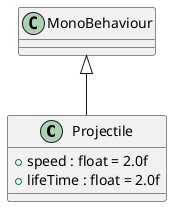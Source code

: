 @startuml
class Projectile {
    + speed : float = 2.0f
    + lifeTime : float = 2.0f
}
MonoBehaviour <|-- Projectile
@enduml
